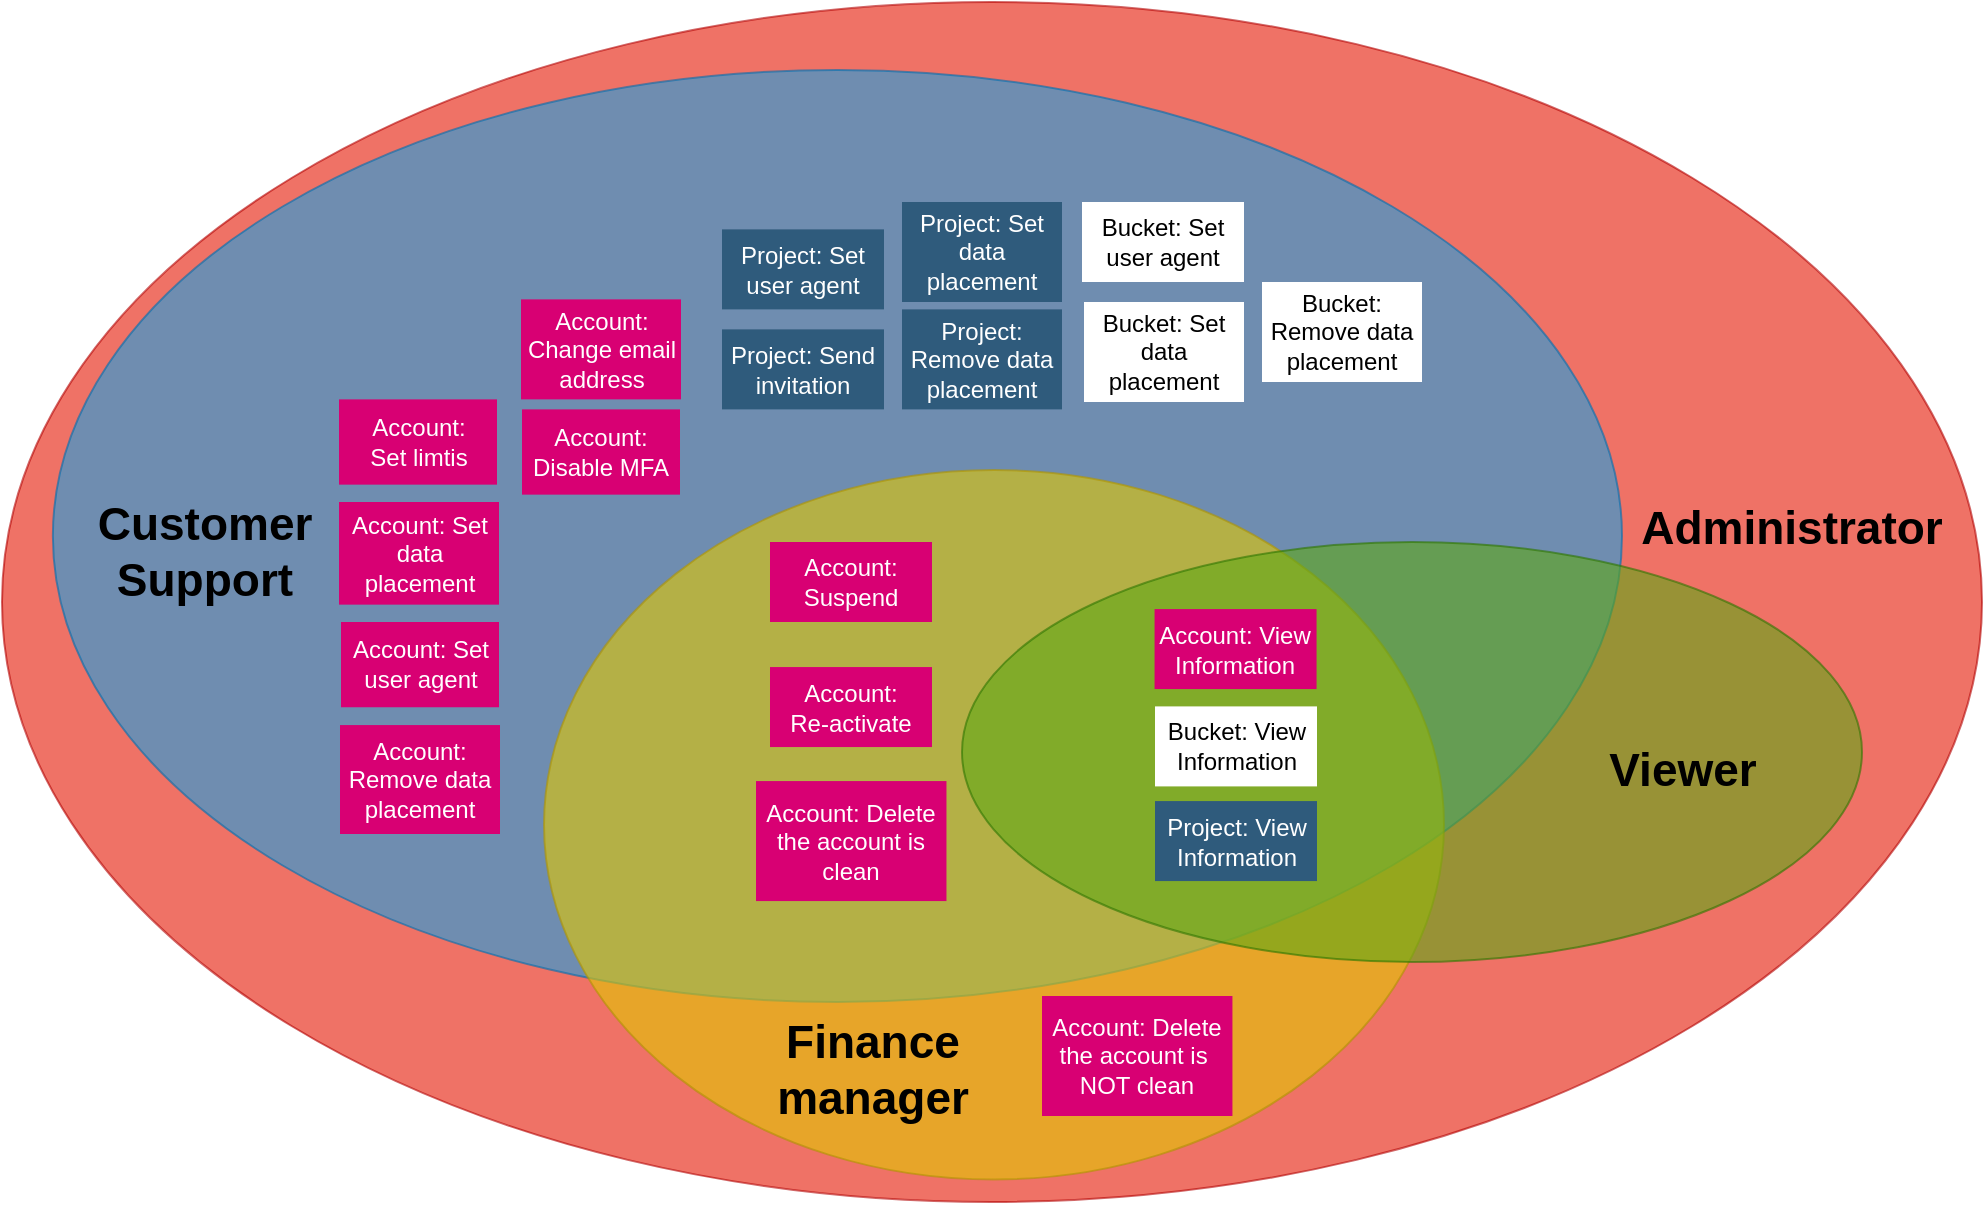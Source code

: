 <mxfile version="21.6.5" type="device">
  <diagram id="3228e29e-7158-1315-38df-8450db1d8a1d" name="Page-1">
    <mxGraphModel dx="1917" dy="1111" grid="1" gridSize="10" guides="1" tooltips="1" connect="1" arrows="1" fold="1" page="1" pageScale="1" pageWidth="1169" pageHeight="827" background="none" math="0" shadow="0">
      <root>
        <mxCell id="0" />
        <mxCell id="1" parent="0" />
        <mxCell id="sY1C57XjbQgiQz_sWaC3-21607" value="" style="group" vertex="1" connectable="0" parent="1">
          <mxGeometry x="100" y="90" width="990" height="600" as="geometry" />
        </mxCell>
        <mxCell id="sY1C57XjbQgiQz_sWaC3-21605" value="" style="ellipse;whiteSpace=wrap;html=1;shadow=0;fillColor=#e51400;strokeColor=#B20000;opacity=60;align=left;fontColor=#ffffff;container=0;" vertex="1" parent="sY1C57XjbQgiQz_sWaC3-21607">
          <mxGeometry width="990" height="600" as="geometry" />
        </mxCell>
        <mxCell id="sY1C57XjbQgiQz_sWaC3-21583" value="" style="ellipse;whiteSpace=wrap;html=1;shadow=0;fillColor=#1ba1e2;strokeColor=#006EAF;opacity=60;align=left;fontColor=#ffffff;container=0;" vertex="1" parent="sY1C57XjbQgiQz_sWaC3-21607">
          <mxGeometry x="25.43" y="34" width="784.57" height="466" as="geometry" />
        </mxCell>
        <mxCell id="sY1C57XjbQgiQz_sWaC3-21588" value="Account: Change email address" style="rounded=0;whiteSpace=wrap;html=1;fillColor=#d80073;strokeColor=none;strokeWidth=2;fontColor=#ffffff;" vertex="1" parent="sY1C57XjbQgiQz_sWaC3-21607">
          <mxGeometry x="259.5" y="148.69" width="80" height="50" as="geometry" />
        </mxCell>
        <mxCell id="sY1C57XjbQgiQz_sWaC3-21589" value="Account: Disable MFA" style="rounded=0;whiteSpace=wrap;html=1;fillColor=#d80073;strokeColor=none;strokeWidth=2;fontColor=#ffffff;" vertex="1" parent="sY1C57XjbQgiQz_sWaC3-21607">
          <mxGeometry x="260" y="203.69" width="79" height="42.63" as="geometry" />
        </mxCell>
        <mxCell id="sY1C57XjbQgiQz_sWaC3-21590" value="Account:&lt;br&gt;Set limtis" style="rounded=0;whiteSpace=wrap;html=1;fillColor=#d80073;strokeColor=none;strokeWidth=2;fontColor=#ffffff;" vertex="1" parent="sY1C57XjbQgiQz_sWaC3-21607">
          <mxGeometry x="168.5" y="198.69" width="79" height="42.63" as="geometry" />
        </mxCell>
        <mxCell id="sY1C57XjbQgiQz_sWaC3-21593" value="Account: Set user agent" style="rounded=0;whiteSpace=wrap;html=1;fillColor=#d80073;strokeColor=none;strokeWidth=2;fontColor=#ffffff;" vertex="1" parent="sY1C57XjbQgiQz_sWaC3-21607">
          <mxGeometry x="169.5" y="310" width="79" height="42.63" as="geometry" />
        </mxCell>
        <mxCell id="sY1C57XjbQgiQz_sWaC3-21594" value="Account: Remove data placement" style="rounded=0;whiteSpace=wrap;html=1;fillColor=#d80073;strokeColor=none;strokeWidth=2;fontColor=#ffffff;" vertex="1" parent="sY1C57XjbQgiQz_sWaC3-21607">
          <mxGeometry x="169" y="361.54" width="80" height="54.46" as="geometry" />
        </mxCell>
        <mxCell id="sY1C57XjbQgiQz_sWaC3-21577" value="" style="ellipse;whiteSpace=wrap;html=1;shadow=0;fillColor=#e3c800;strokeColor=#B09500;opacity=60;align=left;fontColor=#000000;container=0;" vertex="1" parent="sY1C57XjbQgiQz_sWaC3-21607">
          <mxGeometry x="271" y="234" width="450" height="354.75" as="geometry" />
        </mxCell>
        <mxCell id="sY1C57XjbQgiQz_sWaC3-21578" value="Account: Suspend" style="rounded=0;whiteSpace=wrap;html=1;fillColor=#d80073;strokeColor=none;strokeWidth=2;fontColor=#ffffff;" vertex="1" parent="sY1C57XjbQgiQz_sWaC3-21607">
          <mxGeometry x="384" y="270" width="81" height="40" as="geometry" />
        </mxCell>
        <mxCell id="sY1C57XjbQgiQz_sWaC3-21579" value="Account:&lt;br&gt;Re-activate" style="rounded=0;whiteSpace=wrap;html=1;fillColor=#d80073;strokeColor=none;strokeWidth=2;fontColor=#ffffff;" vertex="1" parent="sY1C57XjbQgiQz_sWaC3-21607">
          <mxGeometry x="384" y="332.53" width="81" height="40" as="geometry" />
        </mxCell>
        <mxCell id="sY1C57XjbQgiQz_sWaC3-21580" value="Account: Delete the account is clean" style="rounded=0;whiteSpace=wrap;html=1;fillColor=#d80073;strokeColor=none;strokeWidth=2;fontColor=#ffffff;" vertex="1" parent="sY1C57XjbQgiQz_sWaC3-21607">
          <mxGeometry x="377.01" y="389.54" width="95.22" height="60" as="geometry" />
        </mxCell>
        <mxCell id="sY1C57XjbQgiQz_sWaC3-21581" value="&lt;font style=&quot;font-size: 23px;&quot;&gt;&lt;b&gt;Finance&lt;br&gt;manager&lt;br&gt;&lt;/b&gt;&lt;/font&gt;" style="text;html=1;strokeColor=none;fillColor=none;align=center;verticalAlign=middle;whiteSpace=wrap;rounded=0;horizontal=1;" vertex="1" parent="sY1C57XjbQgiQz_sWaC3-21607">
          <mxGeometry x="384" y="504.75" width="102.88" height="58" as="geometry" />
        </mxCell>
        <mxCell id="sY1C57XjbQgiQz_sWaC3-21567" value="" style="ellipse;whiteSpace=wrap;html=1;shadow=0;fillColor=#60a917;strokeColor=#2D7600;opacity=60;align=left;fontColor=#ffffff;" vertex="1" parent="sY1C57XjbQgiQz_sWaC3-21607">
          <mxGeometry x="480" y="270" width="450" height="210" as="geometry" />
        </mxCell>
        <mxCell id="sY1C57XjbQgiQz_sWaC3-21570" value="Account: View Information" style="rounded=0;whiteSpace=wrap;html=1;fillColor=#d80073;strokeColor=none;strokeWidth=2;fontColor=#ffffff;" vertex="1" parent="sY1C57XjbQgiQz_sWaC3-21607">
          <mxGeometry x="576.28" y="303.54" width="81" height="40" as="geometry" />
        </mxCell>
        <mxCell id="sY1C57XjbQgiQz_sWaC3-21571" value="Bucket: View Information" style="rounded=0;whiteSpace=wrap;html=1;strokeWidth=2;strokeColor=none;" vertex="1" parent="sY1C57XjbQgiQz_sWaC3-21607">
          <mxGeometry x="576.5" y="352.2" width="81" height="40" as="geometry" />
        </mxCell>
        <mxCell id="sY1C57XjbQgiQz_sWaC3-21572" value="Project: View Information" style="rounded=0;whiteSpace=wrap;html=1;fillColor=#2F5B7C;strokeColor=none;strokeWidth=2;fontColor=#FFFFFF;" vertex="1" parent="sY1C57XjbQgiQz_sWaC3-21607">
          <mxGeometry x="576.5" y="399.54" width="81" height="40" as="geometry" />
        </mxCell>
        <mxCell id="sY1C57XjbQgiQz_sWaC3-21573" value="&lt;font style=&quot;font-size: 23px;&quot;&gt;&lt;b&gt;Viewer&lt;/b&gt;&lt;/font&gt;" style="text;html=1;strokeColor=none;fillColor=none;align=center;verticalAlign=middle;whiteSpace=wrap;rounded=0;horizontal=1;" vertex="1" parent="sY1C57XjbQgiQz_sWaC3-21607">
          <mxGeometry x="800" y="368.08" width="81.12" height="31.46" as="geometry" />
        </mxCell>
        <mxCell id="sY1C57XjbQgiQz_sWaC3-21595" value="Account: Delete the account is&amp;nbsp; NOT clean" style="rounded=0;whiteSpace=wrap;html=1;fillColor=#d80073;strokeColor=none;strokeWidth=2;fontColor=#ffffff;" vertex="1" parent="sY1C57XjbQgiQz_sWaC3-21607">
          <mxGeometry x="520" y="497.0" width="95.22" height="60" as="geometry" />
        </mxCell>
        <mxCell id="sY1C57XjbQgiQz_sWaC3-21596" value="&lt;font style=&quot;font-size: 23px;&quot;&gt;&lt;b&gt;Customer&lt;br&gt;Support&lt;br&gt;&lt;/b&gt;&lt;/font&gt;" style="text;html=1;strokeColor=none;fillColor=none;align=center;verticalAlign=middle;whiteSpace=wrap;rounded=0;horizontal=1;" vertex="1" parent="sY1C57XjbQgiQz_sWaC3-21607">
          <mxGeometry x="50" y="245.54" width="102.88" height="58" as="geometry" />
        </mxCell>
        <mxCell id="sY1C57XjbQgiQz_sWaC3-21597" value="Project: Set user agent" style="rounded=0;whiteSpace=wrap;html=1;fillColor=#2F5B7C;strokeColor=none;strokeWidth=2;fontColor=#FFFFFF;" vertex="1" parent="sY1C57XjbQgiQz_sWaC3-21607">
          <mxGeometry x="360" y="113.69" width="81" height="40" as="geometry" />
        </mxCell>
        <mxCell id="sY1C57XjbQgiQz_sWaC3-21598" value="Project: Send invitation" style="rounded=0;whiteSpace=wrap;html=1;fillColor=#2F5B7C;strokeColor=none;strokeWidth=2;fontColor=#FFFFFF;" vertex="1" parent="sY1C57XjbQgiQz_sWaC3-21607">
          <mxGeometry x="360" y="163.69" width="81" height="40" as="geometry" />
        </mxCell>
        <mxCell id="sY1C57XjbQgiQz_sWaC3-21599" value="Project: Set data placement" style="rounded=0;whiteSpace=wrap;html=1;fillColor=#2F5B7C;strokeColor=none;strokeWidth=2;fontColor=#FFFFFF;" vertex="1" parent="sY1C57XjbQgiQz_sWaC3-21607">
          <mxGeometry x="450" y="100" width="80" height="50" as="geometry" />
        </mxCell>
        <mxCell id="sY1C57XjbQgiQz_sWaC3-21600" value="Account: Set data placement" style="rounded=0;whiteSpace=wrap;html=1;fillColor=#d80073;strokeColor=none;strokeWidth=2;fontColor=#ffffff;" vertex="1" parent="sY1C57XjbQgiQz_sWaC3-21607">
          <mxGeometry x="168.5" y="250" width="80" height="51.32" as="geometry" />
        </mxCell>
        <mxCell id="sY1C57XjbQgiQz_sWaC3-21601" value="Project: Remove data placement" style="rounded=0;whiteSpace=wrap;html=1;fillColor=#2F5B7C;strokeColor=none;strokeWidth=2;fontColor=#FFFFFF;" vertex="1" parent="sY1C57XjbQgiQz_sWaC3-21607">
          <mxGeometry x="450" y="153.69" width="80" height="50" as="geometry" />
        </mxCell>
        <mxCell id="sY1C57XjbQgiQz_sWaC3-21602" value="Bucket: Set user agent" style="rounded=0;whiteSpace=wrap;html=1;strokeWidth=2;strokeColor=none;" vertex="1" parent="sY1C57XjbQgiQz_sWaC3-21607">
          <mxGeometry x="540" y="100.0" width="81" height="40" as="geometry" />
        </mxCell>
        <mxCell id="sY1C57XjbQgiQz_sWaC3-21603" value="Bucket: Set data placement" style="rounded=0;whiteSpace=wrap;html=1;strokeWidth=2;strokeColor=none;" vertex="1" parent="sY1C57XjbQgiQz_sWaC3-21607">
          <mxGeometry x="541" y="150" width="80" height="50" as="geometry" />
        </mxCell>
        <mxCell id="sY1C57XjbQgiQz_sWaC3-21604" value="Bucket: Remove data placement" style="rounded=0;whiteSpace=wrap;html=1;strokeWidth=2;strokeColor=none;" vertex="1" parent="sY1C57XjbQgiQz_sWaC3-21607">
          <mxGeometry x="630" y="140" width="80" height="50" as="geometry" />
        </mxCell>
        <mxCell id="sY1C57XjbQgiQz_sWaC3-21606" value="&lt;font style=&quot;font-size: 23px;&quot;&gt;&lt;b&gt;Administrator&lt;/b&gt;&lt;/font&gt;" style="text;html=1;strokeColor=none;fillColor=none;align=center;verticalAlign=middle;whiteSpace=wrap;rounded=0;horizontal=1;" vertex="1" parent="sY1C57XjbQgiQz_sWaC3-21607">
          <mxGeometry x="810" y="246.32" width="170" height="33.68" as="geometry" />
        </mxCell>
      </root>
    </mxGraphModel>
  </diagram>
</mxfile>
